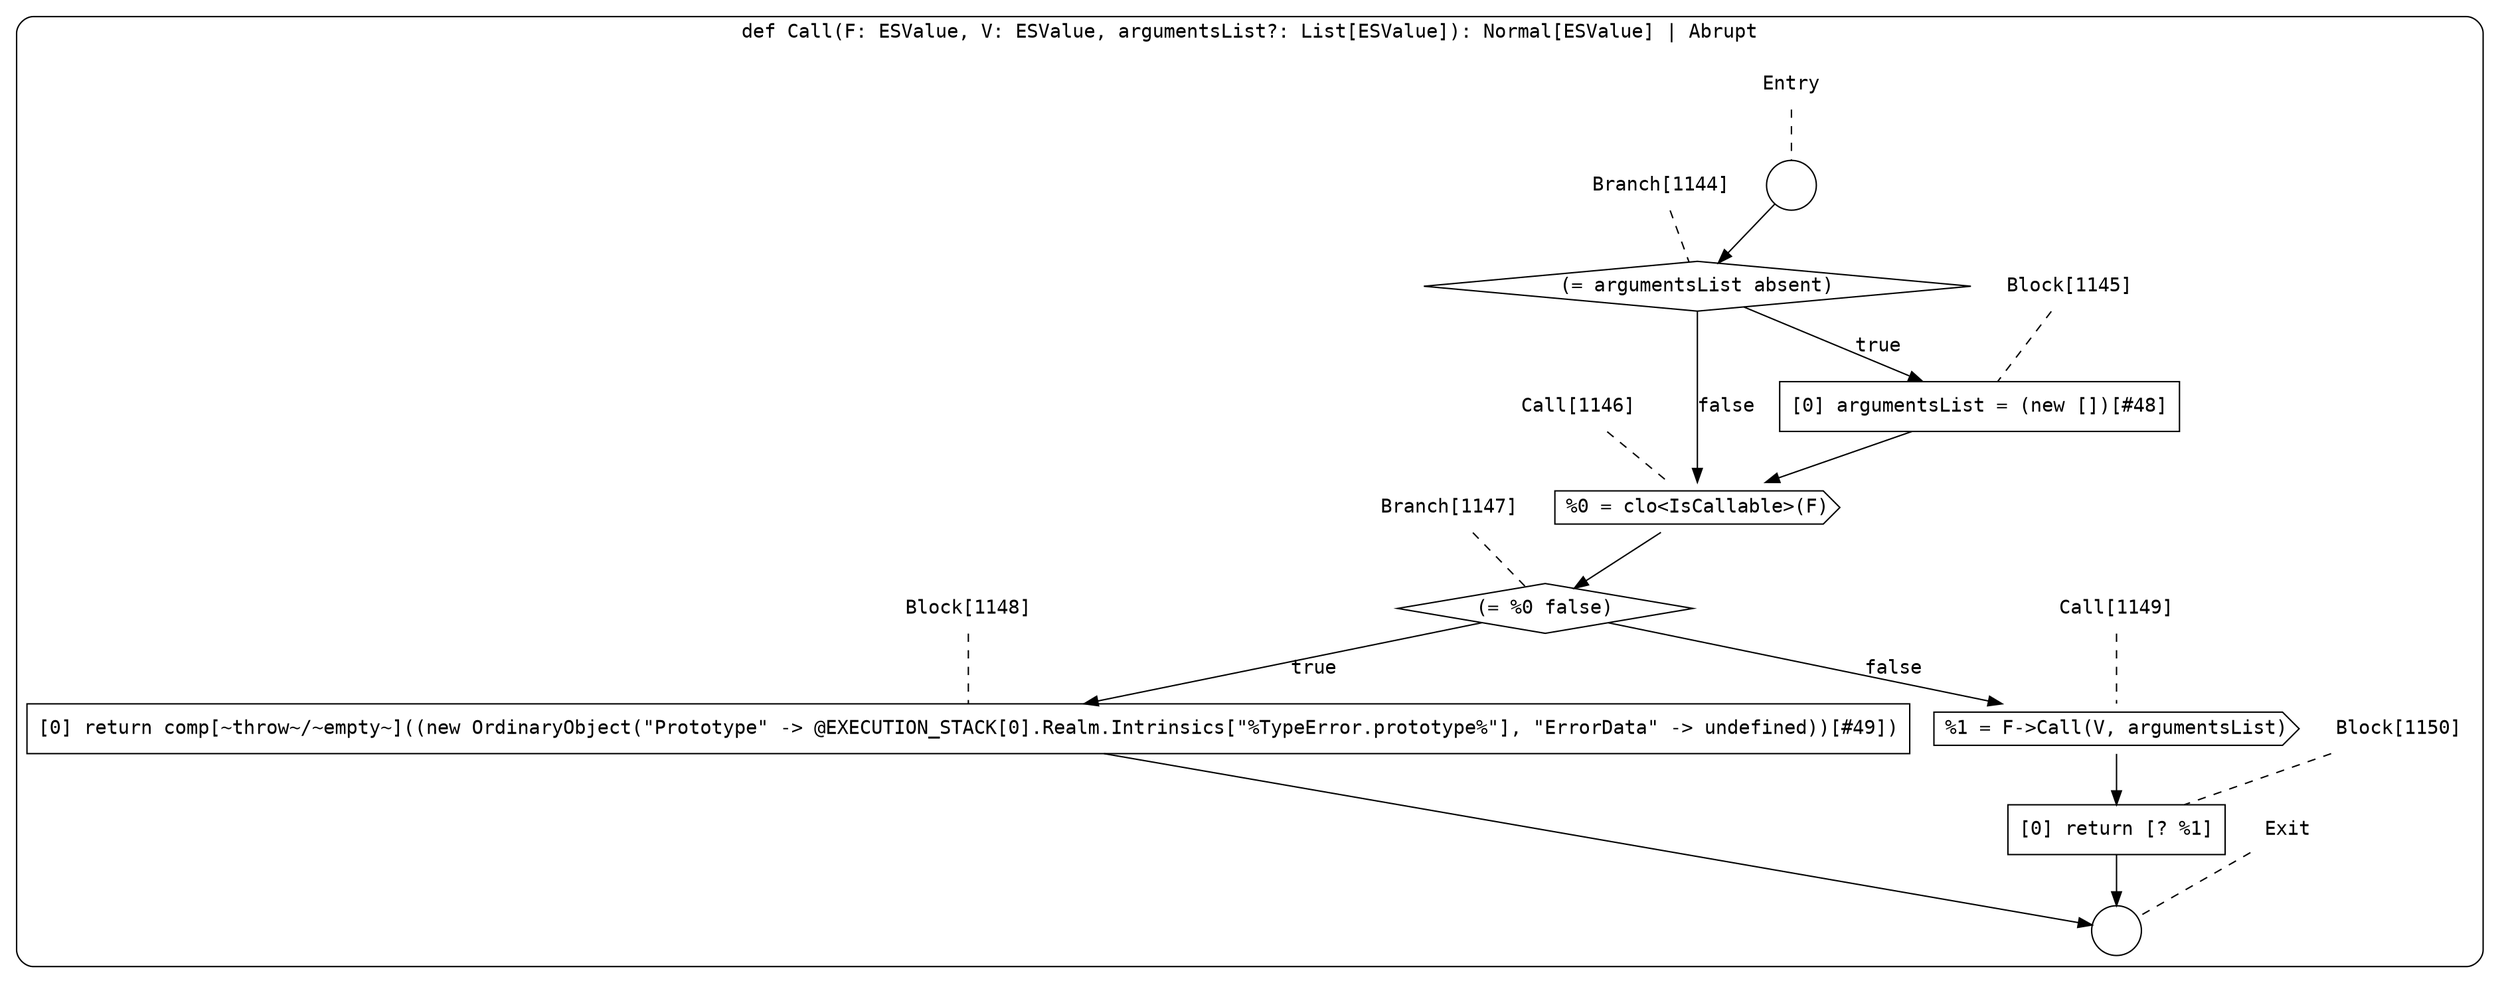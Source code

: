 digraph {
  graph [fontname = "Consolas"]
  node [fontname = "Consolas"]
  edge [fontname = "Consolas"]
  subgraph cluster142 {
    label = "def Call(F: ESValue, V: ESValue, argumentsList?: List[ESValue]): Normal[ESValue] | Abrupt"
    style = rounded
    cluster142_entry_name [shape=none, label=<<font color="black">Entry</font>>]
    cluster142_entry_name -> cluster142_entry [arrowhead=none, color="black", style=dashed]
    cluster142_entry [shape=circle label=" " color="black" fillcolor="white" style=filled]
    cluster142_entry -> node1144 [color="black"]
    cluster142_exit_name [shape=none, label=<<font color="black">Exit</font>>]
    cluster142_exit_name -> cluster142_exit [arrowhead=none, color="black", style=dashed]
    cluster142_exit [shape=circle label=" " color="black" fillcolor="white" style=filled]
    node1144_name [shape=none, label=<<font color="black">Branch[1144]</font>>]
    node1144_name -> node1144 [arrowhead=none, color="black", style=dashed]
    node1144 [shape=diamond, label=<<font color="black">(= argumentsList absent)</font>> color="black" fillcolor="white", style=filled]
    node1144 -> node1145 [label=<<font color="black">true</font>> color="black"]
    node1144 -> node1146 [label=<<font color="black">false</font>> color="black"]
    node1145_name [shape=none, label=<<font color="black">Block[1145]</font>>]
    node1145_name -> node1145 [arrowhead=none, color="black", style=dashed]
    node1145 [shape=box, label=<<font color="black">[0] argumentsList = (new [])[#48]<BR ALIGN="LEFT"/></font>> color="black" fillcolor="white", style=filled]
    node1145 -> node1146 [color="black"]
    node1146_name [shape=none, label=<<font color="black">Call[1146]</font>>]
    node1146_name -> node1146 [arrowhead=none, color="black", style=dashed]
    node1146 [shape=cds, label=<<font color="black">%0 = clo&lt;IsCallable&gt;(F)</font>> color="black" fillcolor="white", style=filled]
    node1146 -> node1147 [color="black"]
    node1147_name [shape=none, label=<<font color="black">Branch[1147]</font>>]
    node1147_name -> node1147 [arrowhead=none, color="black", style=dashed]
    node1147 [shape=diamond, label=<<font color="black">(= %0 false)</font>> color="black" fillcolor="white", style=filled]
    node1147 -> node1148 [label=<<font color="black">true</font>> color="black"]
    node1147 -> node1149 [label=<<font color="black">false</font>> color="black"]
    node1148_name [shape=none, label=<<font color="black">Block[1148]</font>>]
    node1148_name -> node1148 [arrowhead=none, color="black", style=dashed]
    node1148 [shape=box, label=<<font color="black">[0] return comp[~throw~/~empty~]((new OrdinaryObject(&quot;Prototype&quot; -&gt; @EXECUTION_STACK[0].Realm.Intrinsics[&quot;%TypeError.prototype%&quot;], &quot;ErrorData&quot; -&gt; undefined))[#49])<BR ALIGN="LEFT"/></font>> color="black" fillcolor="white", style=filled]
    node1148 -> cluster142_exit [color="black"]
    node1149_name [shape=none, label=<<font color="black">Call[1149]</font>>]
    node1149_name -> node1149 [arrowhead=none, color="black", style=dashed]
    node1149 [shape=cds, label=<<font color="black">%1 = F-&gt;Call(V, argumentsList)</font>> color="black" fillcolor="white", style=filled]
    node1149 -> node1150 [color="black"]
    node1150_name [shape=none, label=<<font color="black">Block[1150]</font>>]
    node1150_name -> node1150 [arrowhead=none, color="black", style=dashed]
    node1150 [shape=box, label=<<font color="black">[0] return [? %1]<BR ALIGN="LEFT"/></font>> color="black" fillcolor="white", style=filled]
    node1150 -> cluster142_exit [color="black"]
  }
}